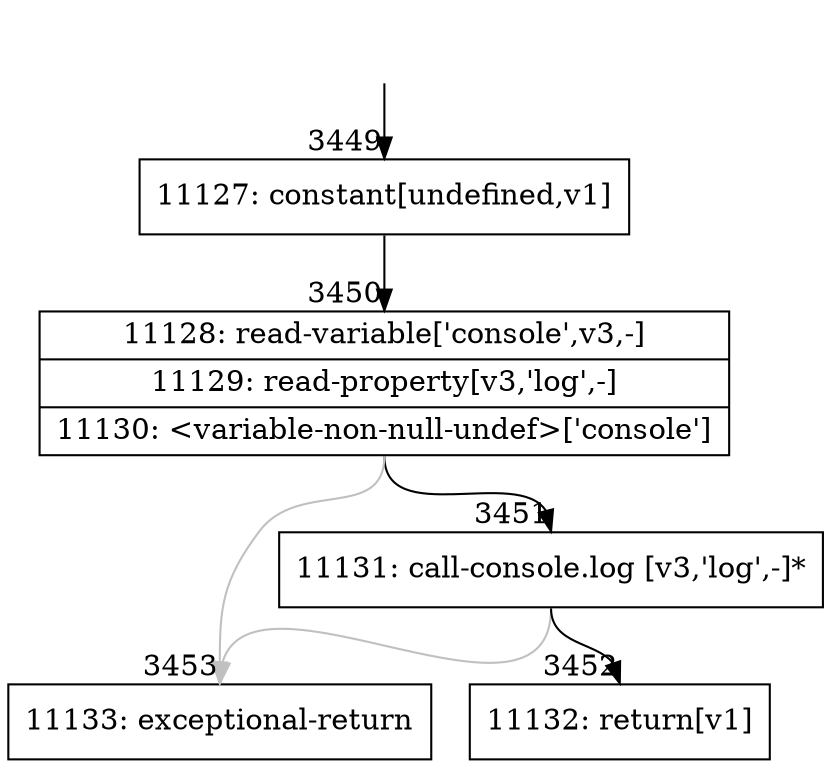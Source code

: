 digraph {
rankdir="TD"
BB_entry309[shape=none,label=""];
BB_entry309 -> BB3449 [tailport=s, headport=n, headlabel="    3449"]
BB3449 [shape=record label="{11127: constant[undefined,v1]}" ] 
BB3449 -> BB3450 [tailport=s, headport=n, headlabel="      3450"]
BB3450 [shape=record label="{11128: read-variable['console',v3,-]|11129: read-property[v3,'log',-]|11130: \<variable-non-null-undef\>['console']}" ] 
BB3450 -> BB3451 [tailport=s, headport=n, headlabel="      3451"]
BB3450 -> BB3453 [tailport=s, headport=n, color=gray, headlabel="      3453"]
BB3451 [shape=record label="{11131: call-console.log [v3,'log',-]*}" ] 
BB3451 -> BB3452 [tailport=s, headport=n, headlabel="      3452"]
BB3451 -> BB3453 [tailport=s, headport=n, color=gray]
BB3452 [shape=record label="{11132: return[v1]}" ] 
BB3453 [shape=record label="{11133: exceptional-return}" ] 
//#$~ 4004
}
